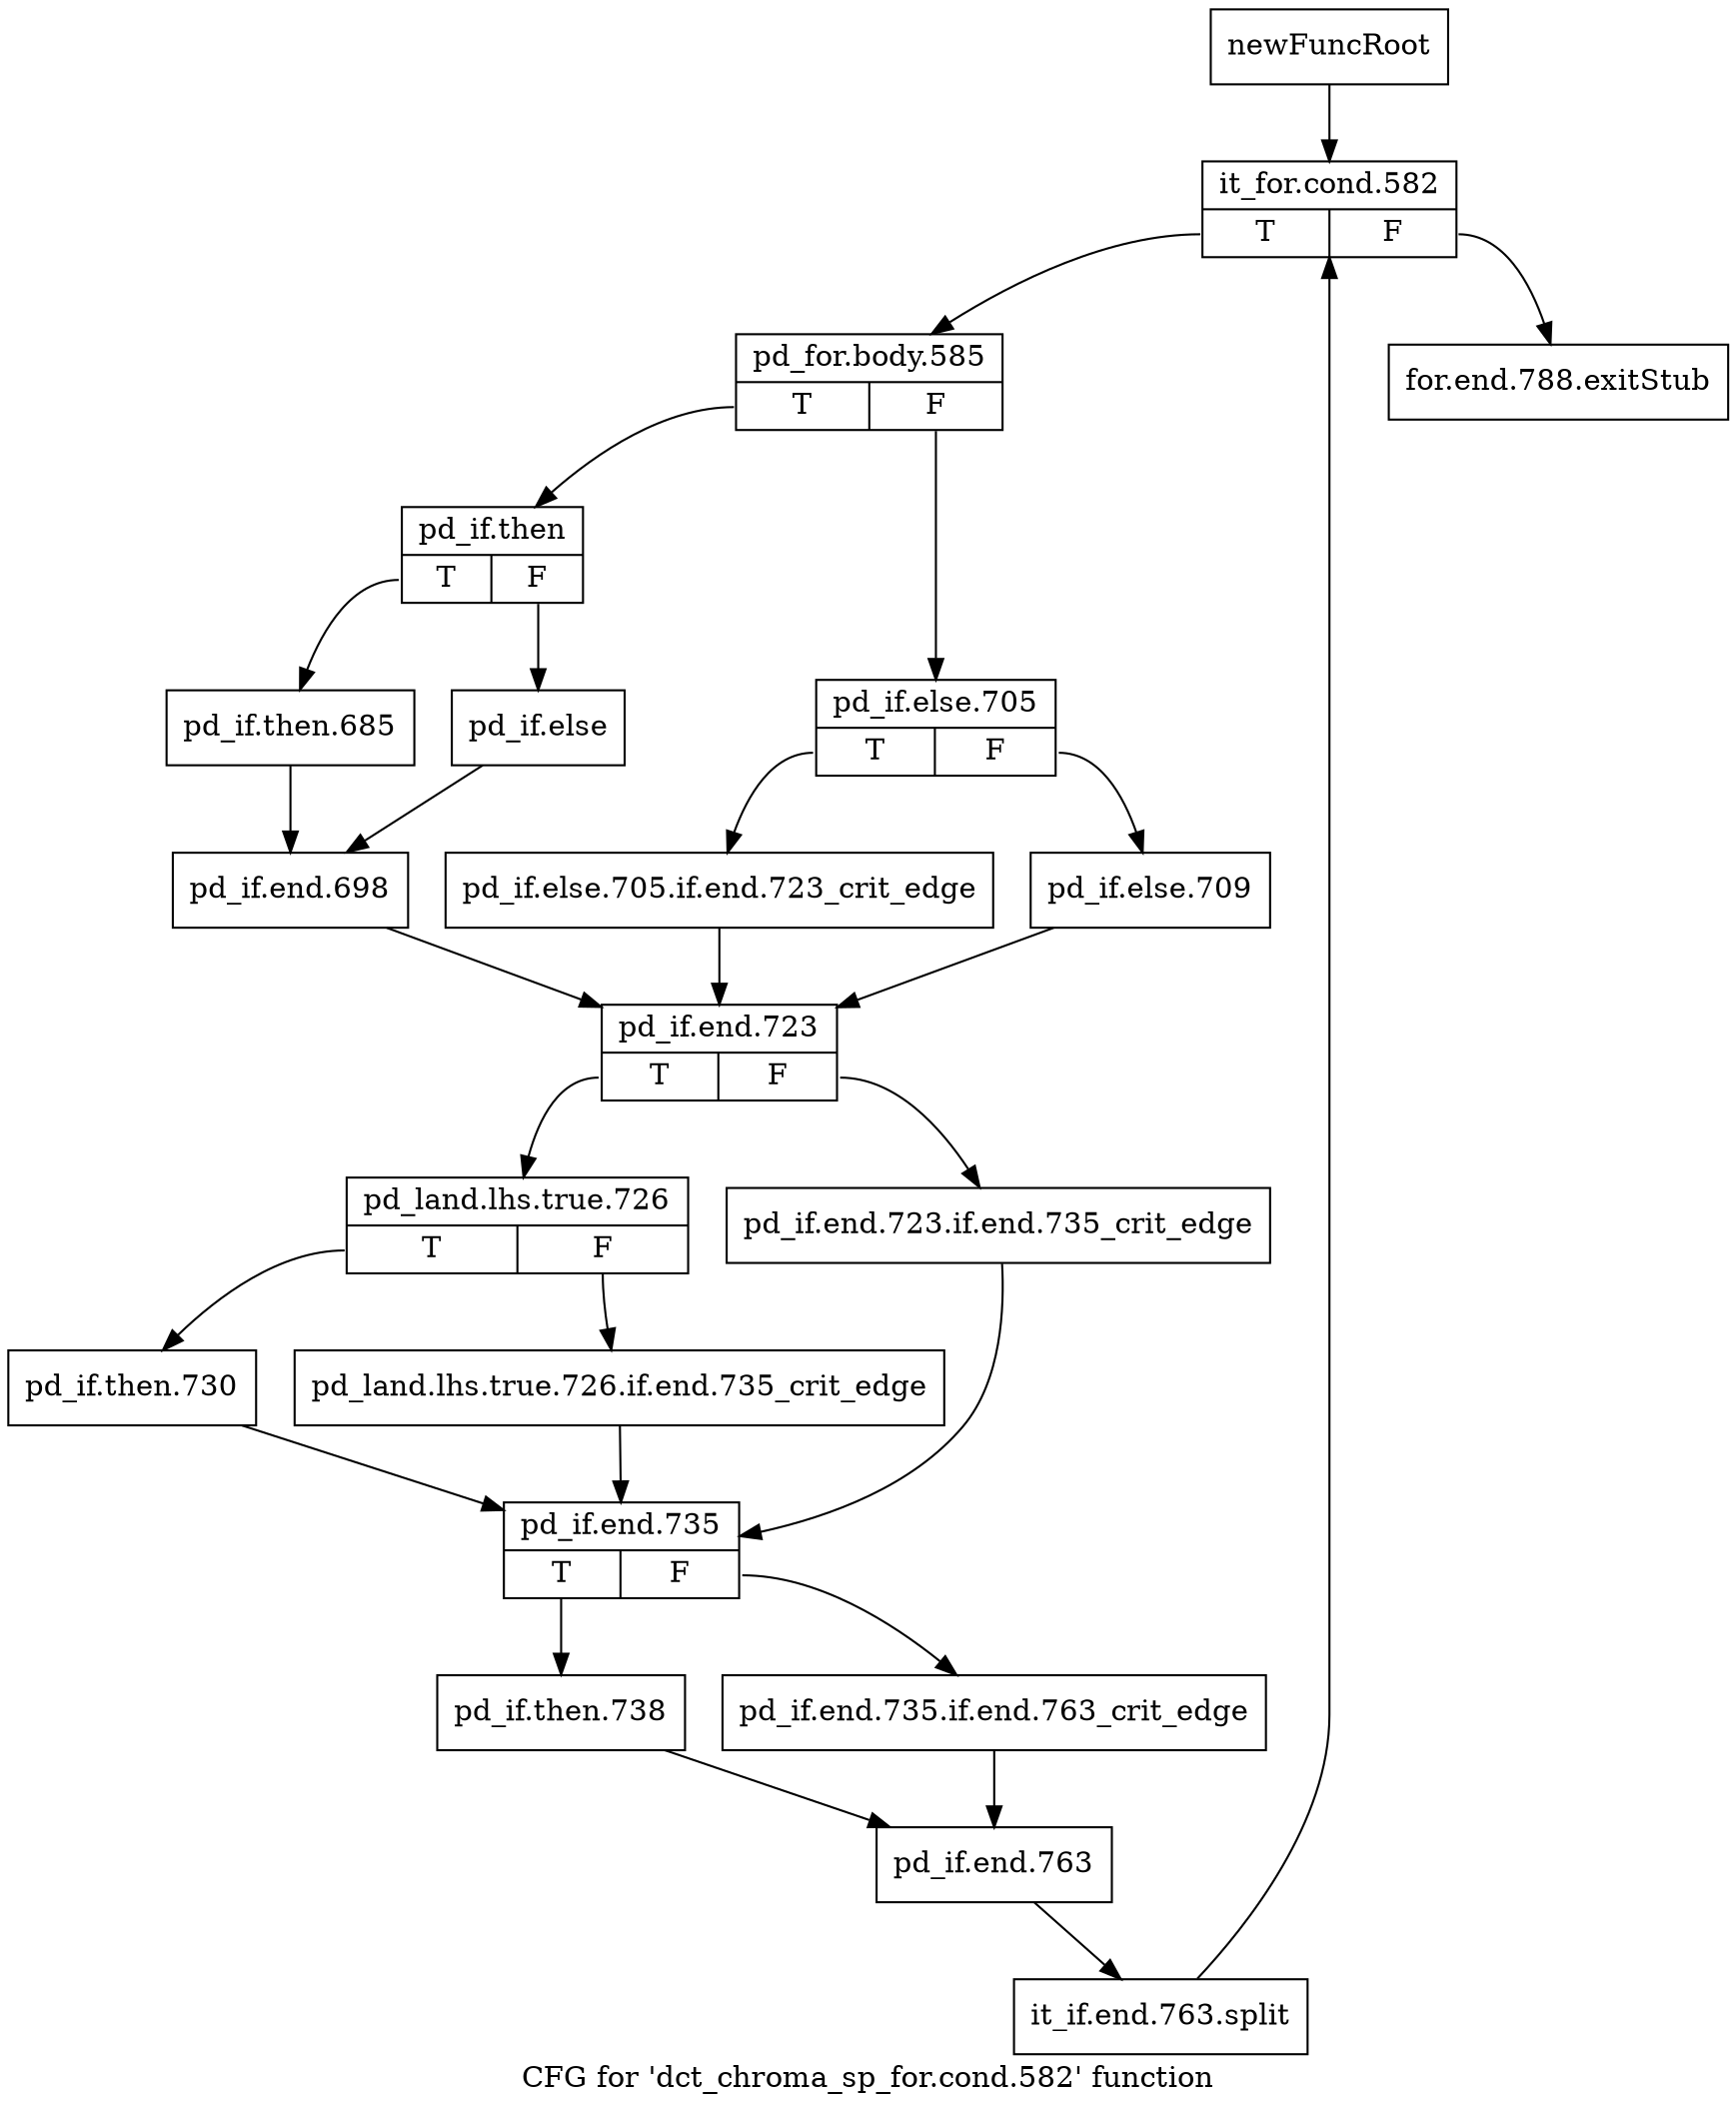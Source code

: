 digraph "CFG for 'dct_chroma_sp_for.cond.582' function" {
	label="CFG for 'dct_chroma_sp_for.cond.582' function";

	Node0x23138c0 [shape=record,label="{newFuncRoot}"];
	Node0x23138c0 -> Node0x2313960;
	Node0x2313910 [shape=record,label="{for.end.788.exitStub}"];
	Node0x2313960 [shape=record,label="{it_for.cond.582|{<s0>T|<s1>F}}"];
	Node0x2313960:s0 -> Node0x23139b0;
	Node0x2313960:s1 -> Node0x2313910;
	Node0x23139b0 [shape=record,label="{pd_for.body.585|{<s0>T|<s1>F}}"];
	Node0x23139b0:s0 -> Node0x2313af0;
	Node0x23139b0:s1 -> Node0x2313a00;
	Node0x2313a00 [shape=record,label="{pd_if.else.705|{<s0>T|<s1>F}}"];
	Node0x2313a00:s0 -> Node0x2313aa0;
	Node0x2313a00:s1 -> Node0x2313a50;
	Node0x2313a50 [shape=record,label="{pd_if.else.709}"];
	Node0x2313a50 -> Node0x2313c30;
	Node0x2313aa0 [shape=record,label="{pd_if.else.705.if.end.723_crit_edge}"];
	Node0x2313aa0 -> Node0x2313c30;
	Node0x2313af0 [shape=record,label="{pd_if.then|{<s0>T|<s1>F}}"];
	Node0x2313af0:s0 -> Node0x2313b90;
	Node0x2313af0:s1 -> Node0x2313b40;
	Node0x2313b40 [shape=record,label="{pd_if.else}"];
	Node0x2313b40 -> Node0x2313be0;
	Node0x2313b90 [shape=record,label="{pd_if.then.685}"];
	Node0x2313b90 -> Node0x2313be0;
	Node0x2313be0 [shape=record,label="{pd_if.end.698}"];
	Node0x2313be0 -> Node0x2313c30;
	Node0x2313c30 [shape=record,label="{pd_if.end.723|{<s0>T|<s1>F}}"];
	Node0x2313c30:s0 -> Node0x2313cd0;
	Node0x2313c30:s1 -> Node0x2313c80;
	Node0x2313c80 [shape=record,label="{pd_if.end.723.if.end.735_crit_edge}"];
	Node0x2313c80 -> Node0x2313dc0;
	Node0x2313cd0 [shape=record,label="{pd_land.lhs.true.726|{<s0>T|<s1>F}}"];
	Node0x2313cd0:s0 -> Node0x2313d70;
	Node0x2313cd0:s1 -> Node0x2313d20;
	Node0x2313d20 [shape=record,label="{pd_land.lhs.true.726.if.end.735_crit_edge}"];
	Node0x2313d20 -> Node0x2313dc0;
	Node0x2313d70 [shape=record,label="{pd_if.then.730}"];
	Node0x2313d70 -> Node0x2313dc0;
	Node0x2313dc0 [shape=record,label="{pd_if.end.735|{<s0>T|<s1>F}}"];
	Node0x2313dc0:s0 -> Node0x2313e60;
	Node0x2313dc0:s1 -> Node0x2313e10;
	Node0x2313e10 [shape=record,label="{pd_if.end.735.if.end.763_crit_edge}"];
	Node0x2313e10 -> Node0x2313eb0;
	Node0x2313e60 [shape=record,label="{pd_if.then.738}"];
	Node0x2313e60 -> Node0x2313eb0;
	Node0x2313eb0 [shape=record,label="{pd_if.end.763}"];
	Node0x2313eb0 -> Node0x34d2560;
	Node0x34d2560 [shape=record,label="{it_if.end.763.split}"];
	Node0x34d2560 -> Node0x2313960;
}
